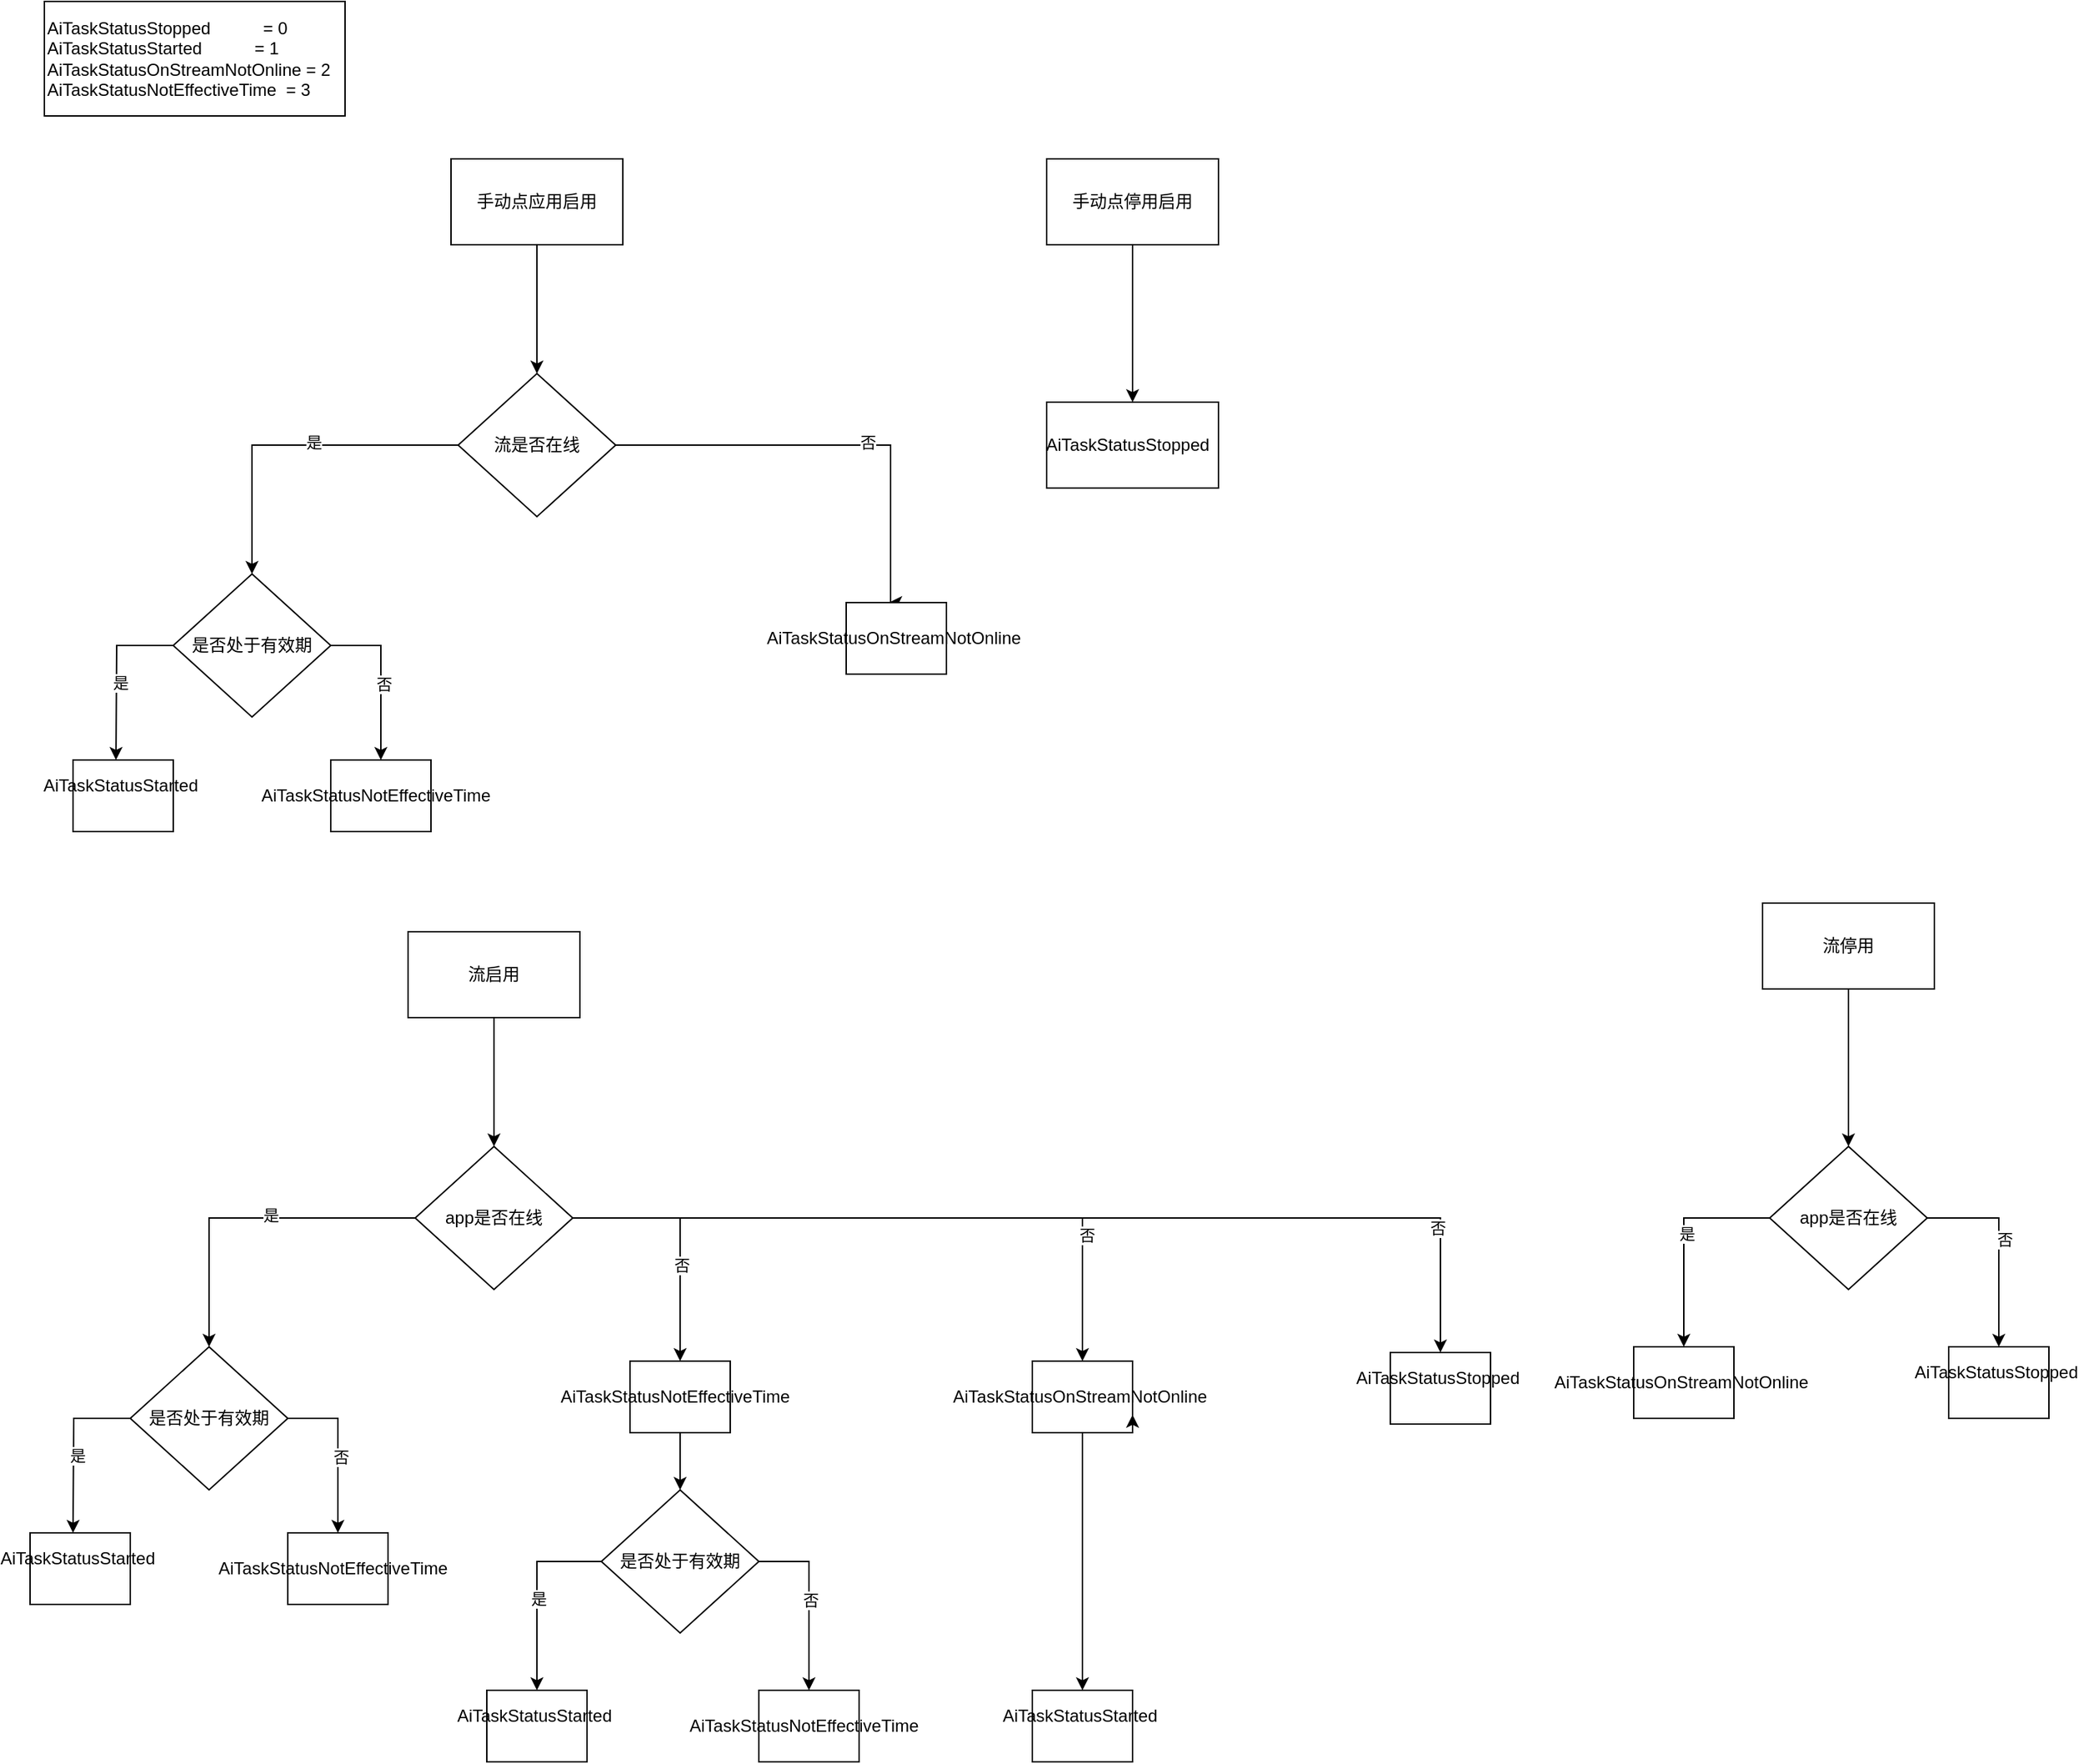 <mxfile version="27.1.4">
  <diagram name="第 1 页" id="p2v2ewfZtWjiaa9QKQba">
    <mxGraphModel dx="1776" dy="1779" grid="1" gridSize="10" guides="1" tooltips="1" connect="1" arrows="1" fold="1" page="1" pageScale="1" pageWidth="827" pageHeight="1169" math="0" shadow="0">
      <root>
        <mxCell id="0" />
        <mxCell id="1" parent="0" />
        <mxCell id="VDNPr8oSDkrUMv3AgYhS-3" style="edgeStyle=orthogonalEdgeStyle;rounded=0;orthogonalLoop=1;jettySize=auto;html=1;exitX=0.5;exitY=1;exitDx=0;exitDy=0;entryX=0.5;entryY=0;entryDx=0;entryDy=0;" parent="1" source="VDNPr8oSDkrUMv3AgYhS-1" target="VDNPr8oSDkrUMv3AgYhS-2" edge="1">
          <mxGeometry relative="1" as="geometry" />
        </mxCell>
        <mxCell id="VDNPr8oSDkrUMv3AgYhS-1" value="手动点应用启用" style="rounded=0;whiteSpace=wrap;html=1;" parent="1" vertex="1">
          <mxGeometry x="294" y="70" width="120" height="60" as="geometry" />
        </mxCell>
        <mxCell id="wfAPkj4CQtQT-MwPSqke-3" style="edgeStyle=orthogonalEdgeStyle;rounded=0;orthogonalLoop=1;jettySize=auto;html=1;exitX=1;exitY=0.5;exitDx=0;exitDy=0;entryX=0.5;entryY=0;entryDx=0;entryDy=0;" edge="1" parent="1" source="VDNPr8oSDkrUMv3AgYhS-2">
          <mxGeometry relative="1" as="geometry">
            <mxPoint x="600" y="380" as="targetPoint" />
            <Array as="points">
              <mxPoint x="601" y="270" />
            </Array>
          </mxGeometry>
        </mxCell>
        <mxCell id="wfAPkj4CQtQT-MwPSqke-4" value="否" style="edgeLabel;html=1;align=center;verticalAlign=middle;resizable=0;points=[];" vertex="1" connectable="0" parent="wfAPkj4CQtQT-MwPSqke-3">
          <mxGeometry x="0.163" y="2" relative="1" as="geometry">
            <mxPoint as="offset" />
          </mxGeometry>
        </mxCell>
        <mxCell id="wfAPkj4CQtQT-MwPSqke-9" style="edgeStyle=orthogonalEdgeStyle;rounded=0;orthogonalLoop=1;jettySize=auto;html=1;entryX=0.5;entryY=0;entryDx=0;entryDy=0;" edge="1" parent="1" source="VDNPr8oSDkrUMv3AgYhS-2" target="wfAPkj4CQtQT-MwPSqke-5">
          <mxGeometry relative="1" as="geometry" />
        </mxCell>
        <mxCell id="wfAPkj4CQtQT-MwPSqke-12" value="是" style="edgeLabel;html=1;align=center;verticalAlign=middle;resizable=0;points=[];" vertex="1" connectable="0" parent="wfAPkj4CQtQT-MwPSqke-9">
          <mxGeometry x="-0.131" y="-2" relative="1" as="geometry">
            <mxPoint as="offset" />
          </mxGeometry>
        </mxCell>
        <mxCell id="VDNPr8oSDkrUMv3AgYhS-2" value="流是否在线" style="rhombus;whiteSpace=wrap;html=1;" parent="1" vertex="1">
          <mxGeometry x="299" y="220" width="110" height="100" as="geometry" />
        </mxCell>
        <mxCell id="wfAPkj4CQtQT-MwPSqke-2" value="&lt;span style=&quot;background-color: transparent;&quot;&gt;AiTaskStatusStopped&amp;nbsp; &amp;nbsp; &amp;nbsp; &amp;nbsp; &amp;nbsp; &amp;nbsp;= 0&lt;/span&gt;&lt;div&gt;&lt;span style=&quot;white-space: normal;&quot;&gt;AiTaskStatusStarted&amp;nbsp; &amp;nbsp; &amp;nbsp; &amp;nbsp; &amp;nbsp; &amp;nbsp;= 1&lt;/span&gt;&lt;/div&gt;&lt;div&gt;&lt;span style=&quot;white-space: normal;&quot;&gt;AiTaskStatusOnStreamNotOnline = 2&lt;/span&gt;&lt;/div&gt;&lt;div&gt;&lt;span style=&quot;background-color: transparent; color: light-dark(rgb(0, 0, 0), rgb(255, 255, 255));&quot;&gt;AiTaskStatusNotEffectiveTime&amp;nbsp; = 3&lt;/span&gt;&lt;/div&gt;" style="rounded=0;whiteSpace=wrap;html=1;align=left;" vertex="1" parent="1">
          <mxGeometry x="10" y="-40" width="210" height="80" as="geometry" />
        </mxCell>
        <mxCell id="wfAPkj4CQtQT-MwPSqke-15" style="edgeStyle=orthogonalEdgeStyle;rounded=0;orthogonalLoop=1;jettySize=auto;html=1;" edge="1" parent="1" source="wfAPkj4CQtQT-MwPSqke-5">
          <mxGeometry relative="1" as="geometry">
            <mxPoint x="60" y="490" as="targetPoint" />
          </mxGeometry>
        </mxCell>
        <mxCell id="wfAPkj4CQtQT-MwPSqke-19" value="是" style="edgeLabel;html=1;align=center;verticalAlign=middle;resizable=0;points=[];" vertex="1" connectable="0" parent="wfAPkj4CQtQT-MwPSqke-15">
          <mxGeometry x="0.086" y="2" relative="1" as="geometry">
            <mxPoint as="offset" />
          </mxGeometry>
        </mxCell>
        <mxCell id="wfAPkj4CQtQT-MwPSqke-18" style="edgeStyle=orthogonalEdgeStyle;rounded=0;orthogonalLoop=1;jettySize=auto;html=1;exitX=1;exitY=0.5;exitDx=0;exitDy=0;entryX=0.5;entryY=0;entryDx=0;entryDy=0;" edge="1" parent="1" source="wfAPkj4CQtQT-MwPSqke-5" target="wfAPkj4CQtQT-MwPSqke-13">
          <mxGeometry relative="1" as="geometry" />
        </mxCell>
        <mxCell id="wfAPkj4CQtQT-MwPSqke-20" value="否" style="edgeLabel;html=1;align=center;verticalAlign=middle;resizable=0;points=[];" vertex="1" connectable="0" parent="wfAPkj4CQtQT-MwPSqke-18">
          <mxGeometry x="0.068" y="2" relative="1" as="geometry">
            <mxPoint as="offset" />
          </mxGeometry>
        </mxCell>
        <mxCell id="wfAPkj4CQtQT-MwPSqke-5" value="是否处于有效期" style="rhombus;whiteSpace=wrap;html=1;" vertex="1" parent="1">
          <mxGeometry x="100" y="360" width="110" height="100" as="geometry" />
        </mxCell>
        <mxCell id="wfAPkj4CQtQT-MwPSqke-6" value="&lt;span style=&quot;text-align: left;&quot;&gt;AiTaskStatusStarted&amp;nbsp; &amp;nbsp; &amp;nbsp; &amp;nbsp; &amp;nbsp; &amp;nbsp;&lt;/span&gt;" style="rounded=0;whiteSpace=wrap;html=1;" vertex="1" parent="1">
          <mxGeometry x="30" y="490" width="70" height="50" as="geometry" />
        </mxCell>
        <mxCell id="wfAPkj4CQtQT-MwPSqke-13" value="&lt;span style=&quot;text-align: left;&quot;&gt;AiTaskStatusNotEffectiveTime&amp;nbsp;&amp;nbsp;&lt;/span&gt;" style="rounded=0;whiteSpace=wrap;html=1;" vertex="1" parent="1">
          <mxGeometry x="210" y="490" width="70" height="50" as="geometry" />
        </mxCell>
        <mxCell id="wfAPkj4CQtQT-MwPSqke-21" value="&lt;span style=&quot;text-align: left;&quot;&gt;AiTaskStatusOnStreamNotOnline&amp;nbsp;&lt;/span&gt;" style="rounded=0;whiteSpace=wrap;html=1;" vertex="1" parent="1">
          <mxGeometry x="570" y="380" width="70" height="50" as="geometry" />
        </mxCell>
        <mxCell id="wfAPkj4CQtQT-MwPSqke-25" style="edgeStyle=orthogonalEdgeStyle;rounded=0;orthogonalLoop=1;jettySize=auto;html=1;exitX=0.5;exitY=1;exitDx=0;exitDy=0;" edge="1" parent="1" source="wfAPkj4CQtQT-MwPSqke-22" target="wfAPkj4CQtQT-MwPSqke-24">
          <mxGeometry relative="1" as="geometry" />
        </mxCell>
        <mxCell id="wfAPkj4CQtQT-MwPSqke-22" value="手动点停用启用" style="rounded=0;whiteSpace=wrap;html=1;" vertex="1" parent="1">
          <mxGeometry x="710" y="70" width="120" height="60" as="geometry" />
        </mxCell>
        <mxCell id="wfAPkj4CQtQT-MwPSqke-24" value="&lt;span style=&quot;text-align: left;&quot;&gt;AiTaskStatusStopped&amp;nbsp;&amp;nbsp;&lt;/span&gt;" style="rounded=0;whiteSpace=wrap;html=1;" vertex="1" parent="1">
          <mxGeometry x="710" y="240" width="120" height="60" as="geometry" />
        </mxCell>
        <mxCell id="wfAPkj4CQtQT-MwPSqke-27" style="edgeStyle=orthogonalEdgeStyle;rounded=0;orthogonalLoop=1;jettySize=auto;html=1;exitX=0.5;exitY=1;exitDx=0;exitDy=0;entryX=0.5;entryY=0;entryDx=0;entryDy=0;" edge="1" parent="1" source="wfAPkj4CQtQT-MwPSqke-28" target="wfAPkj4CQtQT-MwPSqke-33">
          <mxGeometry relative="1" as="geometry" />
        </mxCell>
        <mxCell id="wfAPkj4CQtQT-MwPSqke-28" value="流启用" style="rounded=0;whiteSpace=wrap;html=1;" vertex="1" parent="1">
          <mxGeometry x="264" y="610" width="120" height="60" as="geometry" />
        </mxCell>
        <mxCell id="wfAPkj4CQtQT-MwPSqke-31" style="edgeStyle=orthogonalEdgeStyle;rounded=0;orthogonalLoop=1;jettySize=auto;html=1;entryX=0.5;entryY=0;entryDx=0;entryDy=0;" edge="1" parent="1" source="wfAPkj4CQtQT-MwPSqke-33" target="wfAPkj4CQtQT-MwPSqke-38">
          <mxGeometry relative="1" as="geometry" />
        </mxCell>
        <mxCell id="wfAPkj4CQtQT-MwPSqke-32" value="是" style="edgeLabel;html=1;align=center;verticalAlign=middle;resizable=0;points=[];" vertex="1" connectable="0" parent="wfAPkj4CQtQT-MwPSqke-31">
          <mxGeometry x="-0.131" y="-2" relative="1" as="geometry">
            <mxPoint as="offset" />
          </mxGeometry>
        </mxCell>
        <mxCell id="wfAPkj4CQtQT-MwPSqke-51" style="edgeStyle=orthogonalEdgeStyle;rounded=0;orthogonalLoop=1;jettySize=auto;html=1;exitX=1;exitY=0.5;exitDx=0;exitDy=0;entryX=0.5;entryY=0;entryDx=0;entryDy=0;" edge="1" parent="1" source="wfAPkj4CQtQT-MwPSqke-33" target="wfAPkj4CQtQT-MwPSqke-47">
          <mxGeometry relative="1" as="geometry" />
        </mxCell>
        <mxCell id="wfAPkj4CQtQT-MwPSqke-54" value="否" style="edgeLabel;html=1;align=center;verticalAlign=middle;resizable=0;points=[];" vertex="1" connectable="0" parent="wfAPkj4CQtQT-MwPSqke-51">
          <mxGeometry x="0.237" y="1" relative="1" as="geometry">
            <mxPoint as="offset" />
          </mxGeometry>
        </mxCell>
        <mxCell id="wfAPkj4CQtQT-MwPSqke-52" style="edgeStyle=orthogonalEdgeStyle;rounded=0;orthogonalLoop=1;jettySize=auto;html=1;exitX=1;exitY=0.5;exitDx=0;exitDy=0;" edge="1" parent="1" source="wfAPkj4CQtQT-MwPSqke-33" target="wfAPkj4CQtQT-MwPSqke-48">
          <mxGeometry relative="1" as="geometry" />
        </mxCell>
        <mxCell id="wfAPkj4CQtQT-MwPSqke-55" value="否" style="edgeLabel;html=1;align=center;verticalAlign=middle;resizable=0;points=[];" vertex="1" connectable="0" parent="wfAPkj4CQtQT-MwPSqke-52">
          <mxGeometry x="0.614" y="3" relative="1" as="geometry">
            <mxPoint as="offset" />
          </mxGeometry>
        </mxCell>
        <mxCell id="wfAPkj4CQtQT-MwPSqke-53" style="edgeStyle=orthogonalEdgeStyle;rounded=0;orthogonalLoop=1;jettySize=auto;html=1;exitX=1;exitY=0.5;exitDx=0;exitDy=0;entryX=0.5;entryY=0;entryDx=0;entryDy=0;" edge="1" parent="1" source="wfAPkj4CQtQT-MwPSqke-33" target="wfAPkj4CQtQT-MwPSqke-49">
          <mxGeometry relative="1" as="geometry" />
        </mxCell>
        <mxCell id="wfAPkj4CQtQT-MwPSqke-66" value="否" style="edgeLabel;html=1;align=center;verticalAlign=middle;resizable=0;points=[];" vertex="1" connectable="0" parent="wfAPkj4CQtQT-MwPSqke-53">
          <mxGeometry x="0.752" y="-2" relative="1" as="geometry">
            <mxPoint as="offset" />
          </mxGeometry>
        </mxCell>
        <mxCell id="wfAPkj4CQtQT-MwPSqke-33" value="app是否在线" style="rhombus;whiteSpace=wrap;html=1;" vertex="1" parent="1">
          <mxGeometry x="269" y="760" width="110" height="100" as="geometry" />
        </mxCell>
        <mxCell id="wfAPkj4CQtQT-MwPSqke-34" style="edgeStyle=orthogonalEdgeStyle;rounded=0;orthogonalLoop=1;jettySize=auto;html=1;" edge="1" parent="1" source="wfAPkj4CQtQT-MwPSqke-38">
          <mxGeometry relative="1" as="geometry">
            <mxPoint x="30" y="1030" as="targetPoint" />
          </mxGeometry>
        </mxCell>
        <mxCell id="wfAPkj4CQtQT-MwPSqke-35" value="是" style="edgeLabel;html=1;align=center;verticalAlign=middle;resizable=0;points=[];" vertex="1" connectable="0" parent="wfAPkj4CQtQT-MwPSqke-34">
          <mxGeometry x="0.086" y="2" relative="1" as="geometry">
            <mxPoint as="offset" />
          </mxGeometry>
        </mxCell>
        <mxCell id="wfAPkj4CQtQT-MwPSqke-36" style="edgeStyle=orthogonalEdgeStyle;rounded=0;orthogonalLoop=1;jettySize=auto;html=1;exitX=1;exitY=0.5;exitDx=0;exitDy=0;entryX=0.5;entryY=0;entryDx=0;entryDy=0;" edge="1" parent="1" source="wfAPkj4CQtQT-MwPSqke-38" target="wfAPkj4CQtQT-MwPSqke-40">
          <mxGeometry relative="1" as="geometry" />
        </mxCell>
        <mxCell id="wfAPkj4CQtQT-MwPSqke-37" value="否" style="edgeLabel;html=1;align=center;verticalAlign=middle;resizable=0;points=[];" vertex="1" connectable="0" parent="wfAPkj4CQtQT-MwPSqke-36">
          <mxGeometry x="0.068" y="2" relative="1" as="geometry">
            <mxPoint as="offset" />
          </mxGeometry>
        </mxCell>
        <mxCell id="wfAPkj4CQtQT-MwPSqke-38" value="是否处于有效期" style="rhombus;whiteSpace=wrap;html=1;" vertex="1" parent="1">
          <mxGeometry x="70" y="900" width="110" height="100" as="geometry" />
        </mxCell>
        <mxCell id="wfAPkj4CQtQT-MwPSqke-39" value="&lt;span style=&quot;text-align: left;&quot;&gt;AiTaskStatusStarted&amp;nbsp; &amp;nbsp; &amp;nbsp; &amp;nbsp; &amp;nbsp; &amp;nbsp;&lt;/span&gt;" style="rounded=0;whiteSpace=wrap;html=1;" vertex="1" parent="1">
          <mxGeometry y="1030" width="70" height="50" as="geometry" />
        </mxCell>
        <mxCell id="wfAPkj4CQtQT-MwPSqke-40" value="&lt;span style=&quot;text-align: left;&quot;&gt;AiTaskStatusNotEffectiveTime&amp;nbsp;&amp;nbsp;&lt;/span&gt;" style="rounded=0;whiteSpace=wrap;html=1;" vertex="1" parent="1">
          <mxGeometry x="180" y="1030" width="70" height="50" as="geometry" />
        </mxCell>
        <mxCell id="wfAPkj4CQtQT-MwPSqke-42" style="edgeStyle=orthogonalEdgeStyle;rounded=0;orthogonalLoop=1;jettySize=auto;html=1;exitX=0.5;exitY=1;exitDx=0;exitDy=0;" edge="1" parent="1" source="wfAPkj4CQtQT-MwPSqke-43">
          <mxGeometry relative="1" as="geometry">
            <mxPoint x="1270" y="760" as="targetPoint" />
          </mxGeometry>
        </mxCell>
        <mxCell id="wfAPkj4CQtQT-MwPSqke-43" value="流停用" style="rounded=0;whiteSpace=wrap;html=1;" vertex="1" parent="1">
          <mxGeometry x="1210" y="590" width="120" height="60" as="geometry" />
        </mxCell>
        <mxCell id="wfAPkj4CQtQT-MwPSqke-59" style="edgeStyle=orthogonalEdgeStyle;rounded=0;orthogonalLoop=1;jettySize=auto;html=1;exitX=0.5;exitY=1;exitDx=0;exitDy=0;entryX=0.5;entryY=0;entryDx=0;entryDy=0;" edge="1" parent="1" source="wfAPkj4CQtQT-MwPSqke-47" target="wfAPkj4CQtQT-MwPSqke-58">
          <mxGeometry relative="1" as="geometry" />
        </mxCell>
        <mxCell id="wfAPkj4CQtQT-MwPSqke-47" value="&lt;span style=&quot;text-align: left;&quot;&gt;AiTaskStatusNotEffectiveTime&amp;nbsp;&amp;nbsp;&lt;/span&gt;" style="rounded=0;whiteSpace=wrap;html=1;" vertex="1" parent="1">
          <mxGeometry x="419" y="910" width="70" height="50" as="geometry" />
        </mxCell>
        <mxCell id="wfAPkj4CQtQT-MwPSqke-68" style="edgeStyle=orthogonalEdgeStyle;rounded=0;orthogonalLoop=1;jettySize=auto;html=1;exitX=0.5;exitY=1;exitDx=0;exitDy=0;entryX=0.5;entryY=0;entryDx=0;entryDy=0;" edge="1" parent="1" source="wfAPkj4CQtQT-MwPSqke-48" target="wfAPkj4CQtQT-MwPSqke-67">
          <mxGeometry relative="1" as="geometry" />
        </mxCell>
        <mxCell id="wfAPkj4CQtQT-MwPSqke-48" value="&lt;span style=&quot;text-align: left;&quot;&gt;AiTaskStatusOnStreamNotOnline&amp;nbsp;&lt;/span&gt;" style="rounded=0;whiteSpace=wrap;html=1;" vertex="1" parent="1">
          <mxGeometry x="700" y="910" width="70" height="50" as="geometry" />
        </mxCell>
        <mxCell id="wfAPkj4CQtQT-MwPSqke-49" value="&lt;span style=&quot;text-align: left;&quot;&gt;AiTaskStatusStopped&amp;nbsp; &amp;nbsp; &amp;nbsp; &amp;nbsp; &amp;nbsp; &amp;nbsp;&lt;/span&gt;" style="rounded=0;whiteSpace=wrap;html=1;" vertex="1" parent="1">
          <mxGeometry x="950" y="904" width="70" height="50" as="geometry" />
        </mxCell>
        <mxCell id="wfAPkj4CQtQT-MwPSqke-50" style="edgeStyle=orthogonalEdgeStyle;rounded=0;orthogonalLoop=1;jettySize=auto;html=1;exitX=0.5;exitY=1;exitDx=0;exitDy=0;entryX=1;entryY=0.75;entryDx=0;entryDy=0;" edge="1" parent="1" source="wfAPkj4CQtQT-MwPSqke-48" target="wfAPkj4CQtQT-MwPSqke-48">
          <mxGeometry relative="1" as="geometry" />
        </mxCell>
        <mxCell id="wfAPkj4CQtQT-MwPSqke-62" style="edgeStyle=orthogonalEdgeStyle;rounded=0;orthogonalLoop=1;jettySize=auto;html=1;exitX=0;exitY=0.5;exitDx=0;exitDy=0;entryX=0.5;entryY=0;entryDx=0;entryDy=0;" edge="1" parent="1" source="wfAPkj4CQtQT-MwPSqke-58" target="wfAPkj4CQtQT-MwPSqke-60">
          <mxGeometry relative="1" as="geometry" />
        </mxCell>
        <mxCell id="wfAPkj4CQtQT-MwPSqke-64" value="是" style="edgeLabel;html=1;align=center;verticalAlign=middle;resizable=0;points=[];" vertex="1" connectable="0" parent="wfAPkj4CQtQT-MwPSqke-62">
          <mxGeometry x="0.047" y="1" relative="1" as="geometry">
            <mxPoint as="offset" />
          </mxGeometry>
        </mxCell>
        <mxCell id="wfAPkj4CQtQT-MwPSqke-63" style="edgeStyle=orthogonalEdgeStyle;rounded=0;orthogonalLoop=1;jettySize=auto;html=1;exitX=1;exitY=0.5;exitDx=0;exitDy=0;" edge="1" parent="1" source="wfAPkj4CQtQT-MwPSqke-58" target="wfAPkj4CQtQT-MwPSqke-61">
          <mxGeometry relative="1" as="geometry" />
        </mxCell>
        <mxCell id="wfAPkj4CQtQT-MwPSqke-65" value="否" style="edgeLabel;html=1;align=center;verticalAlign=middle;resizable=0;points=[];" vertex="1" connectable="0" parent="wfAPkj4CQtQT-MwPSqke-63">
          <mxGeometry x="-0.015" y="1" relative="1" as="geometry">
            <mxPoint as="offset" />
          </mxGeometry>
        </mxCell>
        <mxCell id="wfAPkj4CQtQT-MwPSqke-58" value="是否处于有效期" style="rhombus;whiteSpace=wrap;html=1;" vertex="1" parent="1">
          <mxGeometry x="399" y="1000" width="110" height="100" as="geometry" />
        </mxCell>
        <mxCell id="wfAPkj4CQtQT-MwPSqke-60" value="&lt;span style=&quot;text-align: left;&quot;&gt;AiTaskStatusStarted&amp;nbsp; &amp;nbsp; &amp;nbsp; &amp;nbsp; &amp;nbsp; &amp;nbsp;&lt;/span&gt;" style="rounded=0;whiteSpace=wrap;html=1;" vertex="1" parent="1">
          <mxGeometry x="319" y="1140" width="70" height="50" as="geometry" />
        </mxCell>
        <mxCell id="wfAPkj4CQtQT-MwPSqke-61" value="&lt;span style=&quot;text-align: left;&quot;&gt;AiTaskStatusNotEffectiveTime&amp;nbsp;&amp;nbsp;&lt;/span&gt;" style="rounded=0;whiteSpace=wrap;html=1;" vertex="1" parent="1">
          <mxGeometry x="509" y="1140" width="70" height="50" as="geometry" />
        </mxCell>
        <mxCell id="wfAPkj4CQtQT-MwPSqke-67" value="&lt;span style=&quot;text-align: left;&quot;&gt;AiTaskStatusStarted&amp;nbsp; &amp;nbsp; &amp;nbsp; &amp;nbsp; &amp;nbsp; &amp;nbsp;&lt;/span&gt;" style="rounded=0;whiteSpace=wrap;html=1;" vertex="1" parent="1">
          <mxGeometry x="700" y="1140" width="70" height="50" as="geometry" />
        </mxCell>
        <mxCell id="wfAPkj4CQtQT-MwPSqke-72" style="edgeStyle=orthogonalEdgeStyle;rounded=0;orthogonalLoop=1;jettySize=auto;html=1;entryX=0.5;entryY=0;entryDx=0;entryDy=0;" edge="1" parent="1" source="wfAPkj4CQtQT-MwPSqke-69" target="wfAPkj4CQtQT-MwPSqke-70">
          <mxGeometry relative="1" as="geometry" />
        </mxCell>
        <mxCell id="wfAPkj4CQtQT-MwPSqke-74" value="是" style="edgeLabel;html=1;align=center;verticalAlign=middle;resizable=0;points=[];" vertex="1" connectable="0" parent="wfAPkj4CQtQT-MwPSqke-72">
          <mxGeometry x="-0.051" y="2" relative="1" as="geometry">
            <mxPoint as="offset" />
          </mxGeometry>
        </mxCell>
        <mxCell id="wfAPkj4CQtQT-MwPSqke-73" style="edgeStyle=orthogonalEdgeStyle;rounded=0;orthogonalLoop=1;jettySize=auto;html=1;exitX=1;exitY=0.5;exitDx=0;exitDy=0;entryX=0.5;entryY=0;entryDx=0;entryDy=0;" edge="1" parent="1" source="wfAPkj4CQtQT-MwPSqke-69" target="wfAPkj4CQtQT-MwPSqke-71">
          <mxGeometry relative="1" as="geometry" />
        </mxCell>
        <mxCell id="wfAPkj4CQtQT-MwPSqke-75" value="否" style="edgeLabel;html=1;align=center;verticalAlign=middle;resizable=0;points=[];" vertex="1" connectable="0" parent="wfAPkj4CQtQT-MwPSqke-73">
          <mxGeometry x="-0.069" y="4" relative="1" as="geometry">
            <mxPoint as="offset" />
          </mxGeometry>
        </mxCell>
        <mxCell id="wfAPkj4CQtQT-MwPSqke-69" value="app是否在线" style="rhombus;whiteSpace=wrap;html=1;" vertex="1" parent="1">
          <mxGeometry x="1215" y="760" width="110" height="100" as="geometry" />
        </mxCell>
        <mxCell id="wfAPkj4CQtQT-MwPSqke-70" value="&lt;span style=&quot;text-align: left;&quot;&gt;AiTaskStatusOnStreamNotOnline&amp;nbsp;&lt;/span&gt;" style="rounded=0;whiteSpace=wrap;html=1;" vertex="1" parent="1">
          <mxGeometry x="1120" y="900" width="70" height="50" as="geometry" />
        </mxCell>
        <mxCell id="wfAPkj4CQtQT-MwPSqke-71" value="&lt;span style=&quot;text-align: left;&quot;&gt;AiTaskStatusStopped&amp;nbsp; &amp;nbsp; &amp;nbsp; &amp;nbsp; &amp;nbsp; &amp;nbsp;&lt;/span&gt;" style="rounded=0;whiteSpace=wrap;html=1;" vertex="1" parent="1">
          <mxGeometry x="1340" y="900" width="70" height="50" as="geometry" />
        </mxCell>
      </root>
    </mxGraphModel>
  </diagram>
</mxfile>
